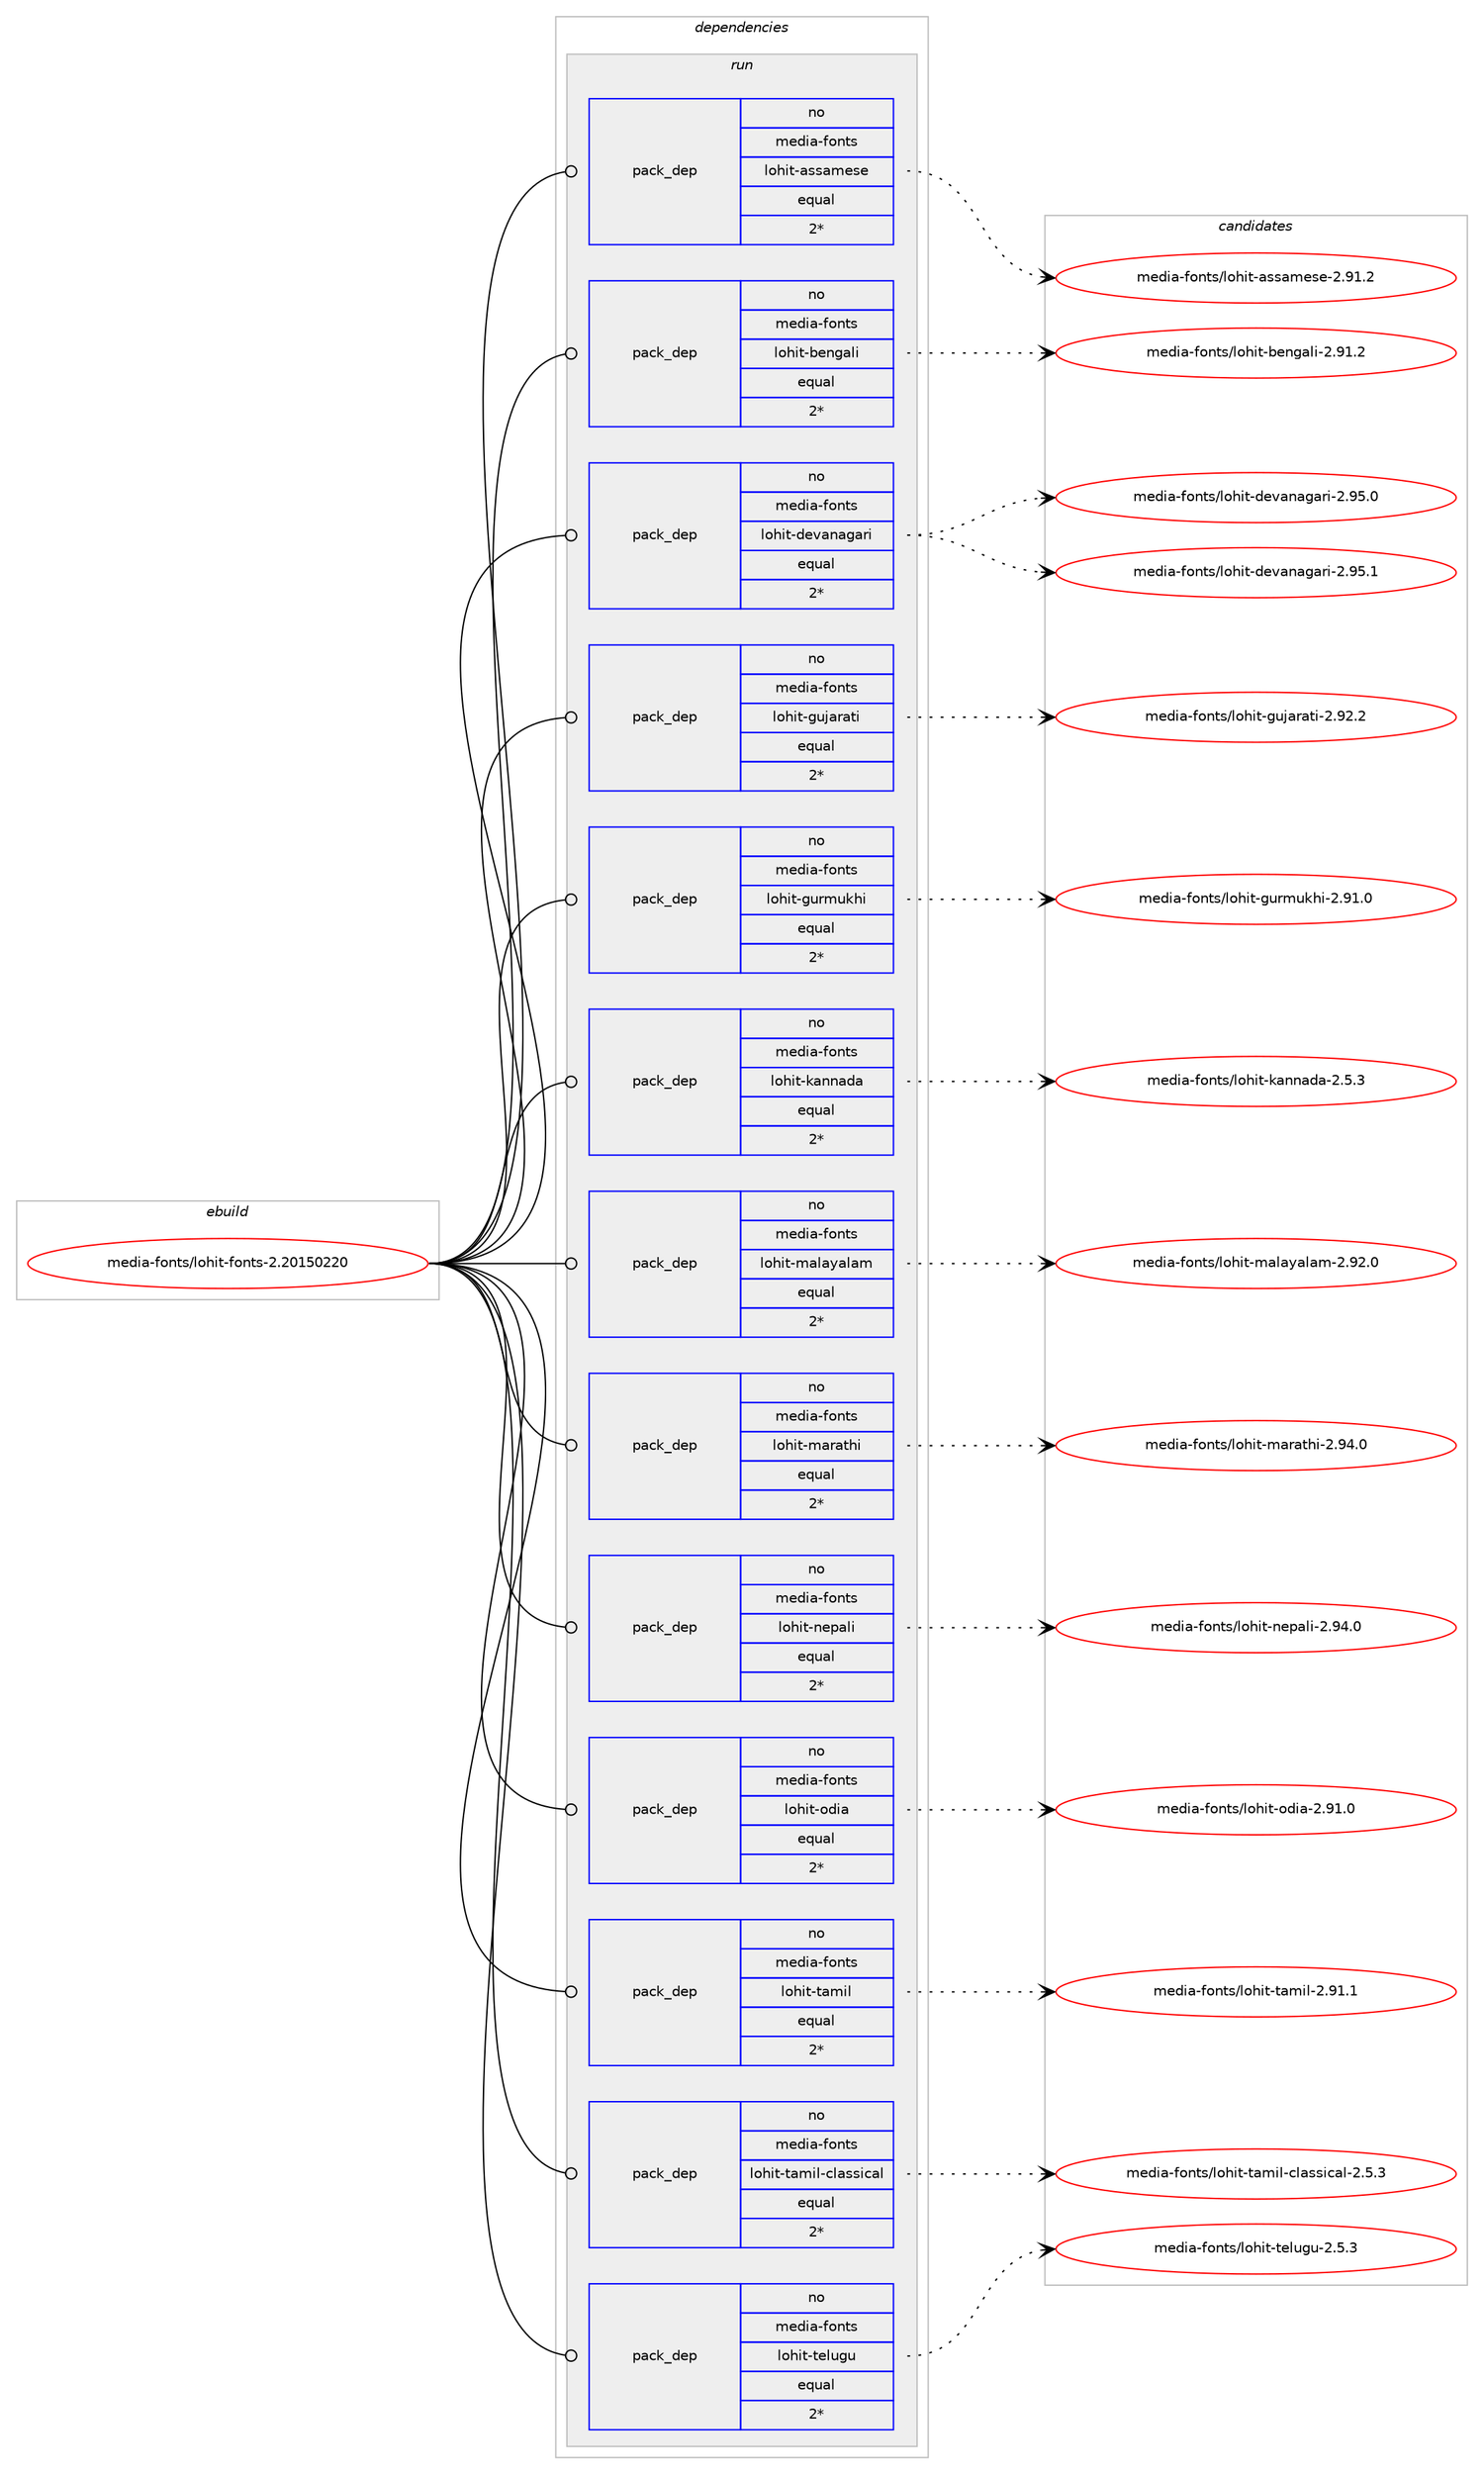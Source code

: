 digraph prolog {

# *************
# Graph options
# *************

newrank=true;
concentrate=true;
compound=true;
graph [rankdir=LR,fontname=Helvetica,fontsize=10,ranksep=1.5];#, ranksep=2.5, nodesep=0.2];
edge  [arrowhead=vee];
node  [fontname=Helvetica,fontsize=10];

# **********
# The ebuild
# **********

subgraph cluster_leftcol {
color=gray;
rank=same;
label=<<i>ebuild</i>>;
id [label="media-fonts/lohit-fonts-2.20150220", color=red, width=4, href="../media-fonts/lohit-fonts-2.20150220.svg"];
}

# ****************
# The dependencies
# ****************

subgraph cluster_midcol {
color=gray;
label=<<i>dependencies</i>>;
subgraph cluster_compile {
fillcolor="#eeeeee";
style=filled;
label=<<i>compile</i>>;
}
subgraph cluster_compileandrun {
fillcolor="#eeeeee";
style=filled;
label=<<i>compile and run</i>>;
}
subgraph cluster_run {
fillcolor="#eeeeee";
style=filled;
label=<<i>run</i>>;
subgraph pack1143301 {
dependency1600492 [label=<<TABLE BORDER="0" CELLBORDER="1" CELLSPACING="0" CELLPADDING="4" WIDTH="220"><TR><TD ROWSPAN="6" CELLPADDING="30">pack_dep</TD></TR><TR><TD WIDTH="110">no</TD></TR><TR><TD>media-fonts</TD></TR><TR><TD>lohit-assamese</TD></TR><TR><TD>equal</TD></TR><TR><TD>2*</TD></TR></TABLE>>, shape=none, color=blue];
}
id:e -> dependency1600492:w [weight=20,style="solid",arrowhead="odot"];
subgraph pack1143302 {
dependency1600493 [label=<<TABLE BORDER="0" CELLBORDER="1" CELLSPACING="0" CELLPADDING="4" WIDTH="220"><TR><TD ROWSPAN="6" CELLPADDING="30">pack_dep</TD></TR><TR><TD WIDTH="110">no</TD></TR><TR><TD>media-fonts</TD></TR><TR><TD>lohit-bengali</TD></TR><TR><TD>equal</TD></TR><TR><TD>2*</TD></TR></TABLE>>, shape=none, color=blue];
}
id:e -> dependency1600493:w [weight=20,style="solid",arrowhead="odot"];
subgraph pack1143303 {
dependency1600494 [label=<<TABLE BORDER="0" CELLBORDER="1" CELLSPACING="0" CELLPADDING="4" WIDTH="220"><TR><TD ROWSPAN="6" CELLPADDING="30">pack_dep</TD></TR><TR><TD WIDTH="110">no</TD></TR><TR><TD>media-fonts</TD></TR><TR><TD>lohit-devanagari</TD></TR><TR><TD>equal</TD></TR><TR><TD>2*</TD></TR></TABLE>>, shape=none, color=blue];
}
id:e -> dependency1600494:w [weight=20,style="solid",arrowhead="odot"];
subgraph pack1143304 {
dependency1600495 [label=<<TABLE BORDER="0" CELLBORDER="1" CELLSPACING="0" CELLPADDING="4" WIDTH="220"><TR><TD ROWSPAN="6" CELLPADDING="30">pack_dep</TD></TR><TR><TD WIDTH="110">no</TD></TR><TR><TD>media-fonts</TD></TR><TR><TD>lohit-gujarati</TD></TR><TR><TD>equal</TD></TR><TR><TD>2*</TD></TR></TABLE>>, shape=none, color=blue];
}
id:e -> dependency1600495:w [weight=20,style="solid",arrowhead="odot"];
subgraph pack1143305 {
dependency1600496 [label=<<TABLE BORDER="0" CELLBORDER="1" CELLSPACING="0" CELLPADDING="4" WIDTH="220"><TR><TD ROWSPAN="6" CELLPADDING="30">pack_dep</TD></TR><TR><TD WIDTH="110">no</TD></TR><TR><TD>media-fonts</TD></TR><TR><TD>lohit-gurmukhi</TD></TR><TR><TD>equal</TD></TR><TR><TD>2*</TD></TR></TABLE>>, shape=none, color=blue];
}
id:e -> dependency1600496:w [weight=20,style="solid",arrowhead="odot"];
subgraph pack1143306 {
dependency1600497 [label=<<TABLE BORDER="0" CELLBORDER="1" CELLSPACING="0" CELLPADDING="4" WIDTH="220"><TR><TD ROWSPAN="6" CELLPADDING="30">pack_dep</TD></TR><TR><TD WIDTH="110">no</TD></TR><TR><TD>media-fonts</TD></TR><TR><TD>lohit-kannada</TD></TR><TR><TD>equal</TD></TR><TR><TD>2*</TD></TR></TABLE>>, shape=none, color=blue];
}
id:e -> dependency1600497:w [weight=20,style="solid",arrowhead="odot"];
subgraph pack1143307 {
dependency1600498 [label=<<TABLE BORDER="0" CELLBORDER="1" CELLSPACING="0" CELLPADDING="4" WIDTH="220"><TR><TD ROWSPAN="6" CELLPADDING="30">pack_dep</TD></TR><TR><TD WIDTH="110">no</TD></TR><TR><TD>media-fonts</TD></TR><TR><TD>lohit-malayalam</TD></TR><TR><TD>equal</TD></TR><TR><TD>2*</TD></TR></TABLE>>, shape=none, color=blue];
}
id:e -> dependency1600498:w [weight=20,style="solid",arrowhead="odot"];
subgraph pack1143308 {
dependency1600499 [label=<<TABLE BORDER="0" CELLBORDER="1" CELLSPACING="0" CELLPADDING="4" WIDTH="220"><TR><TD ROWSPAN="6" CELLPADDING="30">pack_dep</TD></TR><TR><TD WIDTH="110">no</TD></TR><TR><TD>media-fonts</TD></TR><TR><TD>lohit-marathi</TD></TR><TR><TD>equal</TD></TR><TR><TD>2*</TD></TR></TABLE>>, shape=none, color=blue];
}
id:e -> dependency1600499:w [weight=20,style="solid",arrowhead="odot"];
subgraph pack1143309 {
dependency1600500 [label=<<TABLE BORDER="0" CELLBORDER="1" CELLSPACING="0" CELLPADDING="4" WIDTH="220"><TR><TD ROWSPAN="6" CELLPADDING="30">pack_dep</TD></TR><TR><TD WIDTH="110">no</TD></TR><TR><TD>media-fonts</TD></TR><TR><TD>lohit-nepali</TD></TR><TR><TD>equal</TD></TR><TR><TD>2*</TD></TR></TABLE>>, shape=none, color=blue];
}
id:e -> dependency1600500:w [weight=20,style="solid",arrowhead="odot"];
subgraph pack1143310 {
dependency1600501 [label=<<TABLE BORDER="0" CELLBORDER="1" CELLSPACING="0" CELLPADDING="4" WIDTH="220"><TR><TD ROWSPAN="6" CELLPADDING="30">pack_dep</TD></TR><TR><TD WIDTH="110">no</TD></TR><TR><TD>media-fonts</TD></TR><TR><TD>lohit-odia</TD></TR><TR><TD>equal</TD></TR><TR><TD>2*</TD></TR></TABLE>>, shape=none, color=blue];
}
id:e -> dependency1600501:w [weight=20,style="solid",arrowhead="odot"];
subgraph pack1143311 {
dependency1600502 [label=<<TABLE BORDER="0" CELLBORDER="1" CELLSPACING="0" CELLPADDING="4" WIDTH="220"><TR><TD ROWSPAN="6" CELLPADDING="30">pack_dep</TD></TR><TR><TD WIDTH="110">no</TD></TR><TR><TD>media-fonts</TD></TR><TR><TD>lohit-tamil</TD></TR><TR><TD>equal</TD></TR><TR><TD>2*</TD></TR></TABLE>>, shape=none, color=blue];
}
id:e -> dependency1600502:w [weight=20,style="solid",arrowhead="odot"];
subgraph pack1143312 {
dependency1600503 [label=<<TABLE BORDER="0" CELLBORDER="1" CELLSPACING="0" CELLPADDING="4" WIDTH="220"><TR><TD ROWSPAN="6" CELLPADDING="30">pack_dep</TD></TR><TR><TD WIDTH="110">no</TD></TR><TR><TD>media-fonts</TD></TR><TR><TD>lohit-tamil-classical</TD></TR><TR><TD>equal</TD></TR><TR><TD>2*</TD></TR></TABLE>>, shape=none, color=blue];
}
id:e -> dependency1600503:w [weight=20,style="solid",arrowhead="odot"];
subgraph pack1143313 {
dependency1600504 [label=<<TABLE BORDER="0" CELLBORDER="1" CELLSPACING="0" CELLPADDING="4" WIDTH="220"><TR><TD ROWSPAN="6" CELLPADDING="30">pack_dep</TD></TR><TR><TD WIDTH="110">no</TD></TR><TR><TD>media-fonts</TD></TR><TR><TD>lohit-telugu</TD></TR><TR><TD>equal</TD></TR><TR><TD>2*</TD></TR></TABLE>>, shape=none, color=blue];
}
id:e -> dependency1600504:w [weight=20,style="solid",arrowhead="odot"];
}
}

# **************
# The candidates
# **************

subgraph cluster_choices {
rank=same;
color=gray;
label=<<i>candidates</i>>;

subgraph choice1143301 {
color=black;
nodesep=1;
choice10910110010597451021111101161154710811110410511645971151159710910111510145504657494650 [label="media-fonts/lohit-assamese-2.91.2", color=red, width=4,href="../media-fonts/lohit-assamese-2.91.2.svg"];
dependency1600492:e -> choice10910110010597451021111101161154710811110410511645971151159710910111510145504657494650:w [style=dotted,weight="100"];
}
subgraph choice1143302 {
color=black;
nodesep=1;
choice10910110010597451021111101161154710811110410511645981011101039710810545504657494650 [label="media-fonts/lohit-bengali-2.91.2", color=red, width=4,href="../media-fonts/lohit-bengali-2.91.2.svg"];
dependency1600493:e -> choice10910110010597451021111101161154710811110410511645981011101039710810545504657494650:w [style=dotted,weight="100"];
}
subgraph choice1143303 {
color=black;
nodesep=1;
choice1091011001059745102111110116115471081111041051164510010111897110971039711410545504657534648 [label="media-fonts/lohit-devanagari-2.95.0", color=red, width=4,href="../media-fonts/lohit-devanagari-2.95.0.svg"];
choice1091011001059745102111110116115471081111041051164510010111897110971039711410545504657534649 [label="media-fonts/lohit-devanagari-2.95.1", color=red, width=4,href="../media-fonts/lohit-devanagari-2.95.1.svg"];
dependency1600494:e -> choice1091011001059745102111110116115471081111041051164510010111897110971039711410545504657534648:w [style=dotted,weight="100"];
dependency1600494:e -> choice1091011001059745102111110116115471081111041051164510010111897110971039711410545504657534649:w [style=dotted,weight="100"];
}
subgraph choice1143304 {
color=black;
nodesep=1;
choice10910110010597451021111101161154710811110410511645103117106971149711610545504657504650 [label="media-fonts/lohit-gujarati-2.92.2", color=red, width=4,href="../media-fonts/lohit-gujarati-2.92.2.svg"];
dependency1600495:e -> choice10910110010597451021111101161154710811110410511645103117106971149711610545504657504650:w [style=dotted,weight="100"];
}
subgraph choice1143305 {
color=black;
nodesep=1;
choice1091011001059745102111110116115471081111041051164510311711410911710710410545504657494648 [label="media-fonts/lohit-gurmukhi-2.91.0", color=red, width=4,href="../media-fonts/lohit-gurmukhi-2.91.0.svg"];
dependency1600496:e -> choice1091011001059745102111110116115471081111041051164510311711410911710710410545504657494648:w [style=dotted,weight="100"];
}
subgraph choice1143306 {
color=black;
nodesep=1;
choice10910110010597451021111101161154710811110410511645107971101109710097455046534651 [label="media-fonts/lohit-kannada-2.5.3", color=red, width=4,href="../media-fonts/lohit-kannada-2.5.3.svg"];
dependency1600497:e -> choice10910110010597451021111101161154710811110410511645107971101109710097455046534651:w [style=dotted,weight="100"];
}
subgraph choice1143307 {
color=black;
nodesep=1;
choice109101100105974510211111011611547108111104105116451099710897121971089710945504657504648 [label="media-fonts/lohit-malayalam-2.92.0", color=red, width=4,href="../media-fonts/lohit-malayalam-2.92.0.svg"];
dependency1600498:e -> choice109101100105974510211111011611547108111104105116451099710897121971089710945504657504648:w [style=dotted,weight="100"];
}
subgraph choice1143308 {
color=black;
nodesep=1;
choice10910110010597451021111101161154710811110410511645109971149711610410545504657524648 [label="media-fonts/lohit-marathi-2.94.0", color=red, width=4,href="../media-fonts/lohit-marathi-2.94.0.svg"];
dependency1600499:e -> choice10910110010597451021111101161154710811110410511645109971149711610410545504657524648:w [style=dotted,weight="100"];
}
subgraph choice1143309 {
color=black;
nodesep=1;
choice109101100105974510211111011611547108111104105116451101011129710810545504657524648 [label="media-fonts/lohit-nepali-2.94.0", color=red, width=4,href="../media-fonts/lohit-nepali-2.94.0.svg"];
dependency1600500:e -> choice109101100105974510211111011611547108111104105116451101011129710810545504657524648:w [style=dotted,weight="100"];
}
subgraph choice1143310 {
color=black;
nodesep=1;
choice109101100105974510211111011611547108111104105116451111001059745504657494648 [label="media-fonts/lohit-odia-2.91.0", color=red, width=4,href="../media-fonts/lohit-odia-2.91.0.svg"];
dependency1600501:e -> choice109101100105974510211111011611547108111104105116451111001059745504657494648:w [style=dotted,weight="100"];
}
subgraph choice1143311 {
color=black;
nodesep=1;
choice109101100105974510211111011611547108111104105116451169710910510845504657494649 [label="media-fonts/lohit-tamil-2.91.1", color=red, width=4,href="../media-fonts/lohit-tamil-2.91.1.svg"];
dependency1600502:e -> choice109101100105974510211111011611547108111104105116451169710910510845504657494649:w [style=dotted,weight="100"];
}
subgraph choice1143312 {
color=black;
nodesep=1;
choice10910110010597451021111101161154710811110410511645116971091051084599108971151151059997108455046534651 [label="media-fonts/lohit-tamil-classical-2.5.3", color=red, width=4,href="../media-fonts/lohit-tamil-classical-2.5.3.svg"];
dependency1600503:e -> choice10910110010597451021111101161154710811110410511645116971091051084599108971151151059997108455046534651:w [style=dotted,weight="100"];
}
subgraph choice1143313 {
color=black;
nodesep=1;
choice10910110010597451021111101161154710811110410511645116101108117103117455046534651 [label="media-fonts/lohit-telugu-2.5.3", color=red, width=4,href="../media-fonts/lohit-telugu-2.5.3.svg"];
dependency1600504:e -> choice10910110010597451021111101161154710811110410511645116101108117103117455046534651:w [style=dotted,weight="100"];
}
}

}
